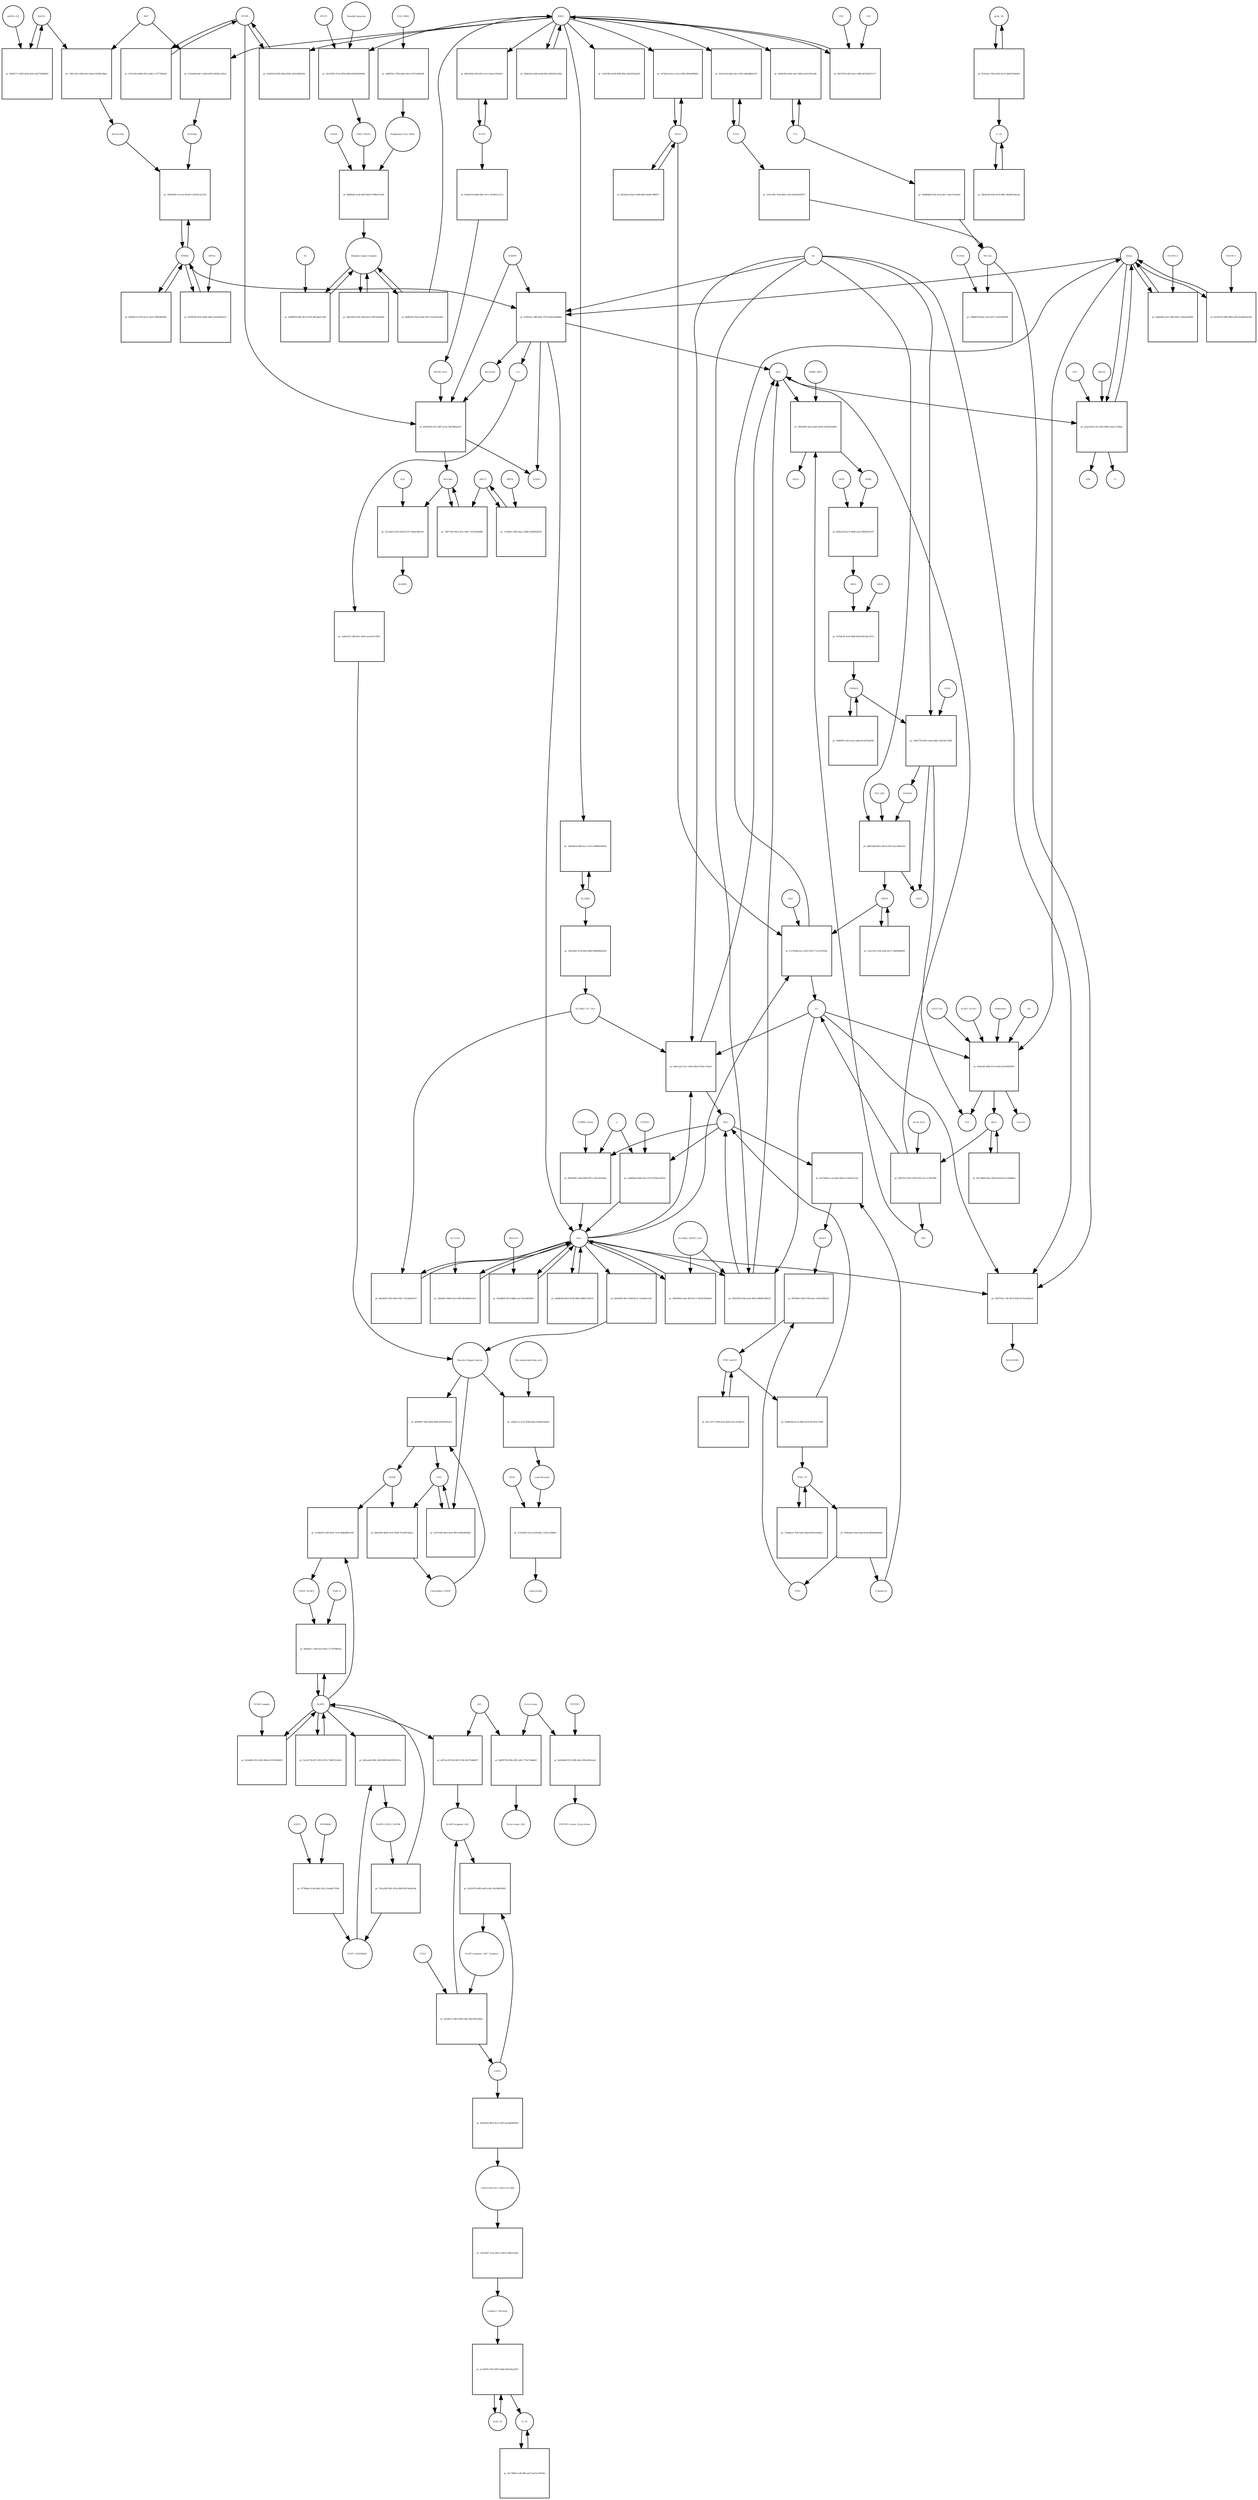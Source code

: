 strict digraph  {
Heme [annotation="urn_miriam_obo.chebi_CHEBI%3A30413", bipartite=0, cls="simple chemical", fontsize=4, label=Heme, shape=circle];
"pr_f14816ec-38fb-4d4c-977d-6a0fcb2b8d85" [annotation="", bipartite=1, cls=process, fontsize=4, label="pr_f14816ec-38fb-4d4c-977d-6a0fcb2b8d85", shape=square];
Biliverdin [annotation="urn_miriam_obo.chebi_CHEBI%3A17033", bipartite=0, cls="simple chemical", fontsize=4, label=Biliverdin, shape=circle];
HMOX1 [annotation="", bipartite=0, cls=macromolecule, fontsize=4, label=HMOX1, shape=circle];
O2 [annotation="urn_miriam_obo.chebi_CHEBI%3A15379", bipartite=0, cls="simple chemical", fontsize=4, label=O2, shape=circle];
NADPH [annotation="urn_miriam_obo.chebi_CHEBI%3A16474", bipartite=0, cls="simple chemical", fontsize=4, label=NADPH, shape=circle];
H2O [annotation="urn_miriam_obo.chebi_CHEBI%3A15377", bipartite=0, cls="simple chemical", fontsize=4, label=H2O, shape=circle];
"Fe2+" [annotation="urn_miriam_obo.chebi_CHEBI%3A29033", bipartite=0, cls="simple chemical", fontsize=4, label="Fe2+", shape=circle];
"NADP+" [annotation="urn_miriam_obo.chebi_CHEBI%3A18009", bipartite=0, cls="simple chemical", fontsize=4, label="NADP+", shape=circle];
CO [annotation="urn_miriam_obo.chebi_CHEBI%3A17245", bipartite=0, cls="simple chemical", fontsize=4, label=CO, shape=circle];
"pr_fab8ebe6-a421-446f-b041-c44aaafe08d2" [annotation="", bipartite=1, cls=process, fontsize=4, label="pr_fab8ebe6-a421-446f-b041-c44aaafe08d2", shape=square];
"FLVCR1-2" [annotation=urn_miriam_uniprot_Q9Y5Y0, bipartite=0, cls=macromolecule, fontsize=4, label="FLVCR1-2", shape=circle];
"pr_805995d3-af72-46f7-b12d-7b67848adc87" [annotation="", bipartite=1, cls=process, fontsize=4, label="pr_805995d3-af72-46f7-b12d-7b67848adc87", shape=square];
Bilirubin [annotation="urn_miriam_obo.chebi_CHEBI%3A16990", bipartite=0, cls="simple chemical", fontsize=4, label=Bilirubin, shape=circle];
BLVRB [annotation=urn_miriam_uniprot_P30043, bipartite=0, cls=macromolecule, fontsize=4, label=BLVRB, shape=circle];
"BLVRA_Zn2+" [annotation="urn_miriam_obo.chebi_CHEBI%3A29805|urn_miriam_uniprot_P53004", bipartite=0, cls=complex, fontsize=4, label="BLVRA_Zn2+", shape=circle];
"pr_7dd77454-9922-4f1c-9d67-105a334449f6" [annotation="", bipartite=1, cls=process, fontsize=4, label="pr_7dd77454-9922-4f1c-9d67-105a334449f6", shape=square];
ABCC1 [annotation="", bipartite=0, cls=macromolecule, fontsize=4, label=ABCC1, shape=circle];
"pr_25ca0d22-b528-42e8-b570-7864ac86fcb9" [annotation="", bipartite=1, cls=process, fontsize=4, label="pr_25ca0d22-b528-42e8-b570-7864ac86fcb9", shape=square];
ALB [annotation=urn_miriam_uniprot_P02768, bipartite=0, cls=macromolecule, fontsize=4, label=ALB, shape=circle];
"ALB/BIL" [annotation="urn_miriam_uniprot_P02768|urn_miriam_obo.chebi_CHEBI%3A16990", bipartite=0, cls=complex, fontsize=4, label="ALB/BIL", shape=circle];
NRF2 [annotation="", bipartite=0, cls=macromolecule, fontsize=4, label=NRF2, shape=circle];
"pr_514ed4b5-bbc1-4e0d-b078-b3b90cca2fa4" [annotation="", bipartite=1, cls=process, fontsize=4, label="pr_514ed4b5-bbc1-4e0d-b078-b3b90cca2fa4", shape=square];
MAF [annotation=urn_miriam_uniprot_O75444, bipartite=0, cls=macromolecule, fontsize=4, label=MAF, shape=circle];
"Nrf2/Maf" [annotation="", bipartite=0, cls=complex, fontsize=4, label="Nrf2/Maf", shape=circle];
"pr_7d81145d-149b-4919-9abf-a335f851bbea" [annotation="", bipartite=1, cls=process, fontsize=4, label="pr_7d81145d-149b-4919-9abf-a335f851bbea", shape=square];
BACH1 [annotation=urn_miriam_uniprot_O14867, bipartite=0, cls=macromolecule, fontsize=4, label=BACH1, shape=circle];
"BACH1/Maf" [annotation="", bipartite=0, cls=complex, fontsize=4, label="BACH1/Maf", shape=circle];
"pr_65997c71-5483-46c8-9241-6e8770db9662" [annotation="", bipartite=1, cls=process, fontsize=4, label="pr_65997c71-5483-46c8-9241-6e8770db9662", shape=square];
"miRNA-155" [annotation=urn_miriam_ncbigene_406947, bipartite=0, cls="nucleic acid feature", fontsize=4, label="miRNA-155", shape=circle];
"pr_24905458-11c4-4c38-b817-82350c5a373a" [annotation="", bipartite=1, cls=process, fontsize=4, label="pr_24905458-11c4-4c38-b817-82350c5a373a", shape=square];
PRIN9 [annotation="urn_miriam_obo.chebi_CHEBI%3A15430", bipartite=0, cls="simple chemical", fontsize=4, label=PRIN9, shape=circle];
"pr_f127b548-eac1-4235-967e-77cb15f743bc" [annotation="", bipartite=1, cls=process, fontsize=4, label="pr_f127b548-eac1-4235-967e-77cb15f743bc", shape=square];
FECH [annotation=urn_miriam_uniprot_P22830, bipartite=0, cls=macromolecule, fontsize=4, label=FECH, shape=circle];
"Pb2+" [annotation="urn_miriam_obo.chebi_CHEBI%3A27889", bipartite=0, cls="simple chemical", fontsize=4, label="Pb2+", shape=circle];
"H+" [annotation="urn_miriam_obo.chebi_CHEBI%3A15378", bipartite=0, cls="simple chemical", fontsize=4, label="H+", shape=circle];
"SUCC-CoA" [annotation="urn_miriam_obo.chebi_CHEBI%3A57292", bipartite=0, cls="simple chemical", fontsize=4, label="SUCC-CoA", shape=circle];
"pr_f42da3af-93f8-417e-ba34-af23e9630447" [annotation="", bipartite=1, cls=process, fontsize=4, label="pr_f42da3af-93f8-417e-ba34-af23e9630447", shape=square];
dALA [annotation="urn_miriam_obo.chebi_CHEBI%3A356416", bipartite=0, cls="simple chemical", fontsize=4, label=dALA, shape=circle];
ALAS1_ALAS2 [annotation="urn_miriam_uniprot_P13196|urn_miriam_uniprot_P22557", bipartite=0, cls=complex, fontsize=4, label=ALAS1_ALAS2, shape=circle];
Panhematin [annotation="urn_miriam_obo.chebi_CHEBI%3A50385", bipartite=0, cls="simple chemical", fontsize=4, label=Panhematin, shape=circle];
Gly [annotation="urn_miriam_obo.chebi_CHEBI%3A57305", bipartite=0, cls="simple chemical", fontsize=4, label=Gly, shape=circle];
"CoA-SH" [annotation="urn_miriam_obo.chebi_CHEBI%3A15346", bipartite=0, cls="simple chemical", fontsize=4, label="CoA-SH", shape=circle];
CO2 [annotation="urn_miriam_obo.chebi_CHEBI%3A16526", bipartite=0, cls="simple chemical", fontsize=4, label=CO2, shape=circle];
"pr_54c5659e-37a4-4056-af8b-9262585b9084" [annotation="", bipartite=1, cls=process, fontsize=4, label="pr_54c5659e-37a4-4056-af8b-9262585b9084", shape=square];
KEAP1 [annotation=urn_miriam_uniprot_Q14145, bipartite=0, cls=macromolecule, fontsize=4, label=KEAP1, shape=circle];
NRF2_KEAP1 [annotation="urn_miriam_uniprot_Q14145|urn_miriam_uniprot_Q16236", bipartite=0, cls=complex, fontsize=4, label=NRF2_KEAP1, shape=circle];
"Dimethly fumarate" [annotation="urn_miriam_obo.chebi_CHEBI%3A76004", bipartite=0, cls="simple chemical", fontsize=4, label="Dimethly fumarate", shape=circle];
"Ubiquitin Ligase Complex" [annotation="urn_miriam_uniprot_Q14145|urn_miriam_uniprot_Q15843|urn_miriam_uniprot_Q13618|urn_miriam_uniprot_P62877|urn_miriam_uniprot_Q16236|urn_miriam_uniprot_P0CG48|urn_miriam_pubmed_19940261|urn_miriam_interpro_IPR000608", bipartite=0, cls=complex, fontsize=4, label="Ubiquitin Ligase Complex", shape=circle];
"pr_bbb23d30-6201-4fa8-bcee-f487ef4e9a90" [annotation="", bipartite=1, cls=process, fontsize=4, label="pr_bbb23d30-6201-4fa8-bcee-f487ef4e9a90", shape=square];
"pr_26f7d313-82cf-4302-8525-01cc17463580" [annotation="", bipartite=1, cls=process, fontsize=4, label="pr_26f7d313-82cf-4302-8525-01cc17463580", shape=square];
PBG [annotation="urn_miriam_obo.chebi_CHEBI%3A58126", bipartite=0, cls="simple chemical", fontsize=4, label=PBG, shape=circle];
"ALAD_Zn2+" [annotation="urn_miriam_uniprot_P13716|urn_miriam_obo.chebi_CHEBI%3A29105", bipartite=0, cls=complex, fontsize=4, label="ALAD_Zn2+", shape=circle];
"pr_39410097-d52a-4a85-8e99-1d20e632d092" [annotation="", bipartite=1, cls=process, fontsize=4, label="pr_39410097-d52a-4a85-8e99-1d20e632d092", shape=square];
HMBL [annotation="urn_miriam_obo.chebi_CHEBI%3A57845", bipartite=0, cls="simple chemical", fontsize=4, label=HMBL, shape=circle];
HMBS_DIPY [annotation="urn_miriam_obo.chebi_CHEBI%3A36319|urn_miriam_uniprot_P08397", bipartite=0, cls=complex, fontsize=4, label=HMBS_DIPY, shape=circle];
"NH4+" [annotation="urn_miriam_obo.chebi_CHEBI%3A28938", bipartite=0, cls="simple chemical", fontsize=4, label="NH4+", shape=circle];
"pr_b60aa518-6c72-4b60-ae4c-6fb0f3fd167f" [annotation="", bipartite=1, cls=process, fontsize=4, label="pr_b60aa518-6c72-4b60-ae4c-6fb0f3fd167f", shape=square];
URO3 [annotation="urn_miriam_obo.chebi_CHEBI%3A15437", bipartite=0, cls="simple chemical", fontsize=4, label=URO3, shape=circle];
UROS [annotation=urn_miriam_uniprot_P10746, bipartite=0, cls=macromolecule, fontsize=4, label=UROS, shape=circle];
"pr_107b4c95-631f-4b98-9b39-f2b158c5977c" [annotation="", bipartite=1, cls=process, fontsize=4, label="pr_107b4c95-631f-4b98-9b39-f2b158c5977c", shape=square];
COPRO3 [annotation="urn_miriam_obo.chebi_CHEBI%3A15439", bipartite=0, cls="simple chemical", fontsize=4, label=COPRO3, shape=circle];
UROD [annotation=urn_miriam_uniprot_P06132, bipartite=0, cls=macromolecule, fontsize=4, label=UROD, shape=circle];
"pr_19837736-6001-4ea4-b66e-1901001792f8" [annotation="", bipartite=1, cls=process, fontsize=4, label="pr_19837736-6001-4ea4-b66e-1901001792f8", shape=square];
PPGEN9 [annotation="urn_miriam_obo.chebi_CHEBI%3A15435", bipartite=0, cls="simple chemical", fontsize=4, label=PPGEN9, shape=circle];
CPOX [annotation=urn_miriam_uniprot_P36551, bipartite=0, cls=macromolecule, fontsize=4, label=CPOX, shape=circle];
H2O2 [annotation="urn_miriam_obo.chebi_CHEBI%3A16240", bipartite=0, cls="simple chemical", fontsize=4, label=H2O2, shape=circle];
"pr_bb833ad4-841a-46cd-a918-a5a1346eaf22" [annotation="", bipartite=1, cls=process, fontsize=4, label="pr_bb833ad4-841a-46cd-a918-a5a1346eaf22", shape=square];
PPO_FAD [annotation="urn_miriam_obo.chebi_CHEBI%3A16238|urn_miriam_uniprot_P50336", bipartite=0, cls=complex, fontsize=4, label=PPO_FAD, shape=circle];
"pr_efb63a5a-b26f-4a48-b02e-4d94355c366c" [annotation="", bipartite=1, cls=process, fontsize=4, label="pr_efb63a5a-b26f-4a48-b02e-4d94355c366c", shape=square];
"pr_09c78b89-03aa-45b8-be58-da1a134dd6a0" [annotation="", bipartite=1, cls="uncertain process", fontsize=4, label="pr_09c78b89-03aa-45b8-be58-da1a134dd6a0", shape=square];
"pr_19085f5f-cd53-41a2-adbf-dacd57ba2f94" [annotation="", bipartite=1, cls="uncertain process", fontsize=4, label="pr_19085f5f-cd53-41a2-adbf-dacd57ba2f94", shape=square];
"pr_ce5e7ecf-191b-416a-be75-7bdf0086d5f3" [annotation="", bipartite=1, cls="uncertain process", fontsize=4, label="pr_ce5e7ecf-191b-416a-be75-7bdf0086d5f3", shape=square];
"Poly-unsaturated fatty acid" [annotation="urn_miriam_obo.chebi_CHEBI%3A26208", bipartite=0, cls="simple chemical", fontsize=4, label="Poly-unsaturated fatty acid", shape=circle];
"pr_a26de112-5c52-45d9-bdae-6766dc06abcf" [annotation="", bipartite=1, cls=process, fontsize=4, label="pr_a26de112-5c52-45d9-bdae-6766dc06abcf", shape=square];
"Lipid Peroxide" [annotation="urn_miriam_obo.chebi_CHEBI%3A61051", bipartite=0, cls="simple chemical", fontsize=4, label="Lipid Peroxide", shape=circle];
"Reactive Oxygen Species" [annotation="urn_miriam_obo.chebi_CHEBI%3A26523", bipartite=0, cls="simple chemical", fontsize=4, label="Reactive Oxygen Species", shape=circle];
"pr_83f075d3-c78e-4f10-9282-0e70e1d92acb" [annotation="", bipartite=1, cls=process, fontsize=4, label="pr_83f075d3-c78e-4f10-9282-0e70e1d92acb", shape=square];
"Fe(3+)O(OH)" [annotation="urn_miriam_obo.chebi_CHEBI%3A78619", bipartite=0, cls="simple chemical", fontsize=4, label="Fe(3+)O(OH)", shape=circle];
Ferritin [annotation=urn_miriam_uniprot_P02794, bipartite=0, cls=complex, fontsize=4, label=Ferritin, shape=circle];
"pr_afba4632-2953-46ef-9341-7a5c4d6a9537" [annotation="", bipartite=1, cls=process, fontsize=4, label="pr_afba4632-2953-46ef-9341-7a5c4d6a9537", shape=square];
"SLC40A1_CP_Cu2+" [annotation="urn_miriam_uniprot_P00450|urn_miriam_uniprot_Q9NP59|urn_miriam_obo.chebi_CHEBI%3A29036", bipartite=0, cls=complex, fontsize=4, label="SLC40A1_CP_Cu2+", shape=circle];
"pr_eb61a2e2-01cc-454e-90e4-f1b5fc7c9aa6" [annotation="", bipartite=1, cls=process, fontsize=4, label="pr_eb61a2e2-01cc-454e-90e4-f1b5fc7c9aa6", shape=square];
"Fe3+" [annotation="urn_miriam_obo.chebi_CHEBI%3A29034", bipartite=0, cls="simple chemical", fontsize=4, label="Fe3+", shape=circle];
SLC40A1 [annotation=urn_miriam_ncbigene_30061, bipartite=0, cls="nucleic acid feature", fontsize=4, label=SLC40A1, shape=circle];
"pr_1d464be4-a680-4acc-ab15-d589f0a0963d" [annotation="", bipartite=1, cls=process, fontsize=4, label="pr_1d464be4-a680-4acc-ab15-d589f0a0963d", shape=square];
FTH1 [annotation=urn_miriam_ncbigene_2495, bipartite=0, cls="nucleic acid feature", fontsize=4, label=FTH1, shape=circle];
"pr_d14c6128-40a5-42c1-945c-fd6a9886a75f" [annotation="", bipartite=1, cls=process, fontsize=4, label="pr_d14c6128-40a5-42c1-945c-fd6a9886a75f", shape=square];
FTL [annotation=urn_miriam_ncbigene_2512, bipartite=0, cls="nucleic acid feature", fontsize=4, label=FTL, shape=circle];
"pr_40561003-443e-4a0c-9f8a-6e4153d7ae96" [annotation="", bipartite=1, cls=process, fontsize=4, label="pr_40561003-443e-4a0c-9f8a-6e4153d7ae96", shape=square];
"pr_e1611389-75e8-4b9c-a31b-d39a456047f7" [annotation="", bipartite=1, cls=process, fontsize=4, label="pr_e1611389-75e8-4b9c-a31b-d39a456047f7", shape=square];
"pr_98499489-022f-412d-abe7-cbe147e0abf3" [annotation="", bipartite=1, cls=process, fontsize=4, label="pr_98499489-022f-412d-abe7-cbe147e0abf3", shape=square];
"pr_af744514-8ca1-41ac-9366-2ff0af998d50" [annotation="", bipartite=1, cls=process, fontsize=4, label="pr_af744514-8ca1-41ac-9366-2ff0af998d50", shape=square];
"pr_d919a4c4-d2a5-4d58-9b42-0a90e798f917" [annotation="", bipartite=1, cls=process, fontsize=4, label="pr_d919a4c4-d2a5-4d58-9b42-0a90e798f917", shape=square];
"pr_b4289114-1b78-4c31-ae95-7fbf638e8492" [annotation="", bipartite=1, cls=process, fontsize=4, label="pr_b4289114-1b78-4c31-ae95-7fbf638e8492", shape=square];
BLVRA [annotation=urn_miriam_ncbigene_644, bipartite=0, cls="nucleic acid feature", fontsize=4, label=BLVRA, shape=circle];
"pr_6d6c093d-cf94-4015-91c2-baaa130549c3" [annotation="", bipartite=1, cls=process, fontsize=4, label="pr_6d6c093d-cf94-4015-91c2-baaa130549c3", shape=square];
"pr_ea42f31b-8432-49ab-849e-24a91496324e" [annotation="", bipartite=1, cls=process, fontsize=4, label="pr_ea42f31b-8432-49ab-849e-24a91496324e", shape=square];
"pr_125e7d2e-b68d-4253-ae8f-cc37772b832b" [annotation="", bipartite=1, cls=process, fontsize=4, label="pr_125e7d2e-b68d-4253-ae8f-cc37772b832b", shape=square];
"pr_b434ad7d-ed64-400c-9e7c-02186c5c217a" [annotation="", bipartite=1, cls=process, fontsize=4, label="pr_b434ad7d-ed64-400c-9e7c-02186c5c217a", shape=square];
"pr_c691ad61-6718-40cb-88f0-0089fb6e632d" [annotation="", bipartite=1, cls=process, fontsize=4, label="pr_c691ad61-6718-40cb-88f0-0089fb6e632d", shape=square];
"pr_338b4078-ba01-41a9-af57-1a5f25ddf2b9" [annotation="", bipartite=1, cls=process, fontsize=4, label="pr_338b4078-ba01-41a9-af57-1a5f25ddf2b9", shape=square];
NCOA4 [annotation=urn_miriam_uniprot_Q13772, bipartite=0, cls=macromolecule, fontsize=4, label=NCOA4, shape=circle];
"pr_81801d81-c04b-460b-9975-c501c0f1a48a" [annotation="", bipartite=1, cls=process, fontsize=4, label="pr_81801d81-c04b-460b-9975-c501c0f1a48a", shape=square];
CYBRD1_Heme [annotation="urn_miriam_uniprot_Q53TN4|urn_miriam_obo.chebi_CHEBI%3A30413", bipartite=0, cls=complex, fontsize=4, label=CYBRD1_Heme, shape=circle];
"e-" [annotation="urn_miriam_obo.chebi_CHEBI%3A10545", bipartite=0, cls="simple chemical", fontsize=4, label="e-", shape=circle];
"pr_1f6edf1e-68dd-43e3-83b9-6b20b82d1814" [annotation="", bipartite=1, cls=process, fontsize=4, label="pr_1f6edf1e-68dd-43e3-83b9-6b20b82d1814", shape=square];
SLC11A2 [annotation=urn_miriam_uniprot_P49281, bipartite=0, cls=macromolecule, fontsize=4, label=SLC11A2, shape=circle];
"pr_a72e4563-0e1d-41e8-8fac-1435c2c9bb87" [annotation="", bipartite=1, cls=process, fontsize=4, label="pr_a72e4563-0e1d-41e8-8fac-1435c2c9bb87", shape=square];
"Lipid alcohol" [annotation="urn_miriam_obo.chebi_CHEBI%3A24026", bipartite=0, cls="simple chemical", fontsize=4, label="Lipid alcohol", shape=circle];
GPX4 [annotation=urn_miriam_uniprot_P36969, bipartite=0, cls=macromolecule, fontsize=4, label=GPX4, shape=circle];
"pr_91f06590-82d1-4046-a9b0-2eae69b16e19" [annotation="", bipartite=1, cls=process, fontsize=4, label="pr_91f06590-82d1-4046-a9b0-2eae69b16e19", shape=square];
ORF3a [annotation="urn_miriam_uniprot_P0DTC3|urn_miriam_taxonomy_2697049", bipartite=0, cls=macromolecule, fontsize=4, label=ORF3a, shape=circle];
"pr_de6369f3-6fe1-4498-8c2a-7a5efebc156c" [annotation="", bipartite=1, cls=process, fontsize=4, label="pr_de6369f3-6fe1-4498-8c2a-7a5efebc156c", shape=square];
"pr_7c56f6e2-2892-4aac-b58b-d558fd5d925f" [annotation="", bipartite=1, cls=process, fontsize=4, label="pr_7c56f6e2-2892-4aac-b58b-d558fd5d925f", shape=square];
ORF9c [annotation=urn_miriam_taxonomy_2697049, bipartite=0, cls=macromolecule, fontsize=4, label=ORF9c, shape=circle];
CUL3_RBX1 [annotation="urn_miriam_uniprot_Q13618|urn_miriam_uniprot_P62877", bipartite=0, cls=complex, fontsize=4, label=CUL3_RBX1, shape=circle];
"pr_abd979ac-978d-4dd1-801a-6707a28fa049" [annotation="", bipartite=1, cls=process, fontsize=4, label="pr_abd979ac-978d-4dd1-801a-6707a28fa049", shape=square];
"Neddylated CUL3_RBX1" [annotation="urn_miriam_uniprot_Q15843|urn_miriam_uniprot_Q13618|urn_miriam_uniprot_P62877", bipartite=0, cls=complex, fontsize=4, label="Neddylated CUL3_RBX1", shape=circle];
"pr_25e47df3-8c48-4990-80ee-8bc825f2ab45" [annotation="", bipartite=1, cls=process, fontsize=4, label="pr_25e47df3-8c48-4990-80ee-8bc825f2ab45", shape=square];
"pr_b88f0edf-2a28-42f0-842b-5798fe073282" [annotation="", bipartite=1, cls=process, fontsize=4, label="pr_b88f0edf-2a28-42f0-842b-5798fe073282", shape=square];
CAND1 [annotation=urn_miriam_uniprot_Q86VP6, bipartite=0, cls=macromolecule, fontsize=4, label=CAND1, shape=circle];
E2 [annotation=urn_miriam_interpro_IPR000608, bipartite=0, cls=macromolecule, fontsize=4, label=E2, shape=circle];
"pr_edf89859-f666-4fe5-b744-3d5c8ad7c389" [annotation="", bipartite=1, cls=process, fontsize=4, label="pr_edf89859-f666-4fe5-b744-3d5c8ad7c389", shape=square];
"pr_d8759765-d81f-44c1-9d69-807836c87e77" [annotation="", bipartite=1, cls=process, fontsize=4, label="pr_d8759765-d81f-44c1-9d69-807836c87e77", shape=square];
PKC [annotation="urn_miriam_pubmed_12198130|urn_miriam_interpro_IPR012233", bipartite=0, cls=macromolecule, fontsize=4, label=PKC, shape=circle];
CK2 [annotation="", bipartite=0, cls=macromolecule, fontsize=4, label=CK2, shape=circle];
"pr_4a52d793-8dff-40b4-aefb-d22d918ae5db" [annotation="", bipartite=1, cls=process, fontsize=4, label="pr_4a52d793-8dff-40b4-aefb-d22d918ae5db", shape=square];
"FLVCR1-1" [annotation=urn_miriam_uniprot_Q9Y5Y0, bipartite=0, cls=macromolecule, fontsize=4, label="FLVCR1-1", shape=circle];
"pr_62aa1b30-e741-4925-8f6b-23edc5753bdc" [annotation="", bipartite=1, cls=process, fontsize=4, label="pr_62aa1b30-e741-4925-8f6b-23edc5753bdc", shape=square];
ABCG2 [annotation=urn_miriam_uniprot_Q9UNQ0, bipartite=0, cls="macromolecule multimer", fontsize=4, label=ABCG2, shape=circle];
ATP [annotation="urn_miriam_obo.chebi_CHEBI%3A30616", bipartite=0, cls="simple chemical", fontsize=4, label=ATP, shape=circle];
Pi [annotation="urn_miriam_obo.chebi_CHEBI%3A18367", bipartite=0, cls="simple chemical", fontsize=4, label=Pi, shape=circle];
ADP [annotation="urn_miriam_obo.chebi_CHEBI%3A456216", bipartite=0, cls="simple chemical", fontsize=4, label=ADP, shape=circle];
"pr_0850056d-5ad5-4b32-8c11-40241d549eb0" [annotation="", bipartite=1, cls=process, fontsize=4, label="pr_0850056d-5ad5-4b32-8c11-40241d549eb0", shape=square];
"SLC40A1_HEPH_Cu2+" [annotation="urn_miriam_uniprot_Q9BQS7|urn_miriam_uniprot_Q9NP59|urn_miriam_obo.chebi_CHEBI%3A28694", bipartite=0, cls=complex, fontsize=4, label="SLC40A1_HEPH_Cu2+", shape=circle];
"pr_03021f69-61da-4e5e-86d1-b88092586e20" [annotation="", bipartite=1, cls=process, fontsize=4, label="pr_03021f69-61da-4e5e-86d1-b88092586e20", shape=square];
"pr_4c07d6e8-ccaa-4e62-bb45-a276a41e21dc" [annotation="", bipartite=1, cls=process, fontsize=4, label="pr_4c07d6e8-ccaa-4e62-bb45-a276a41e21dc", shape=square];
Transferrin [annotation=urn_miriam_uniprot_P02787, bipartite=0, cls=macromolecule, fontsize=4, label=Transferrin, shape=circle];
holoTF [annotation="urn_miriam_uniprot_P02787|urn_miriam_obo.chebi_CHEBI%3A29034", bipartite=0, cls=complex, fontsize=4, label=holoTF, shape=circle];
TFRC [annotation=urn_miriam_uniprot_P02786, bipartite=0, cls="macromolecule multimer", fontsize=4, label=TFRC, shape=circle];
"pr_ff5f58b4-182d-4790-ab3c-e818cf89022f" [annotation="", bipartite=1, cls=process, fontsize=4, label="pr_ff5f58b4-182d-4790-ab3c-e818cf89022f", shape=square];
TFRC_holoTF [annotation="urn_miriam_uniprot_P02787|urn_miriam_obo.chebi_CHEBI%3A29034|urn_miriam_uniprot_P02786", bipartite=0, cls=complex, fontsize=4, label=TFRC_holoTF, shape=circle];
"pr_bb7cc871-1909-4a1b-8e95-d2cc4120be31" [annotation="", bipartite=1, cls=process, fontsize=4, label="pr_bb7cc871-1909-4a1b-8e95-d2cc4120be31", shape=square];
"pr_4268f2d6-dcc8-4906-ab78-6553f3e755d8" [annotation="", bipartite=1, cls=process, fontsize=4, label="pr_4268f2d6-dcc8-4906-ab78-6553f3e755d8", shape=square];
TFRC_TF [annotation="urn_miriam_uniprot_P02787|urn_miriam_uniprot_P02786", bipartite=0, cls=complex, fontsize=4, label=TFRC_TF, shape=circle];
"pr_ca8466ab-0440-43a1-b73f-2f3dae3e035c" [annotation="", bipartite=1, cls=process, fontsize=4, label="pr_ca8466ab-0440-43a1-b73f-2f3dae3e035c", shape=square];
STEAP3 [annotation=urn_miriam_uniprot_Q658P3, bipartite=0, cls=macromolecule, fontsize=4, label=STEAP3, shape=circle];
"pr_95ab0b0f-d21d-4b8b-aaef-3fee49f5b8ef" [annotation="", bipartite=1, cls=process, fontsize=4, label="pr_95ab0b0f-d21d-4b8b-aaef-3fee49f5b8ef", shape=square];
MCOLN1 [annotation=urn_miriam_uniprot_Q9GZU1, bipartite=0, cls=macromolecule, fontsize=4, label=MCOLN1, shape=circle];
"pr_a0bdbe9b-06c6-4784-b4b4-e66813cf4914" [annotation="", bipartite=1, cls=process, fontsize=4, label="pr_a0bdbe9b-06c6-4784-b4b4-e66813cf4914", shape=square];
"pr_72a86acd-793f-4a9e-ab6d-db597e0a9bcc" [annotation="", bipartite=1, cls=process, fontsize=4, label="pr_72a86acd-793f-4a9e-ab6d-db597e0a9bcc", shape=square];
"pr_f036ed63-4264-4afd-8cbd-8856b30d66d6" [annotation="", bipartite=1, cls=process, fontsize=4, label="pr_f036ed63-4264-4afd-8cbd-8856b30d66d6", shape=square];
"pr_b09b291e-f0a3-4ed5-9507-31aef24e28e1" [annotation="", bipartite=1, cls=process, fontsize=4, label="pr_b09b291e-f0a3-4ed5-9507-31aef24e28e1", shape=square];
Thioredoxin_TXNIP [annotation="urn_miriam_uniprot_P10599|urn_miriam_uniprot_Q9H3M7", bipartite=0, cls=complex, fontsize=4, label=Thioredoxin_TXNIP, shape=circle];
"pr_8d3fd9f7-afb4-449d-9bd4-003619f418cf" [annotation="", bipartite=1, cls=process, fontsize=4, label="pr_8d3fd9f7-afb4-449d-9bd4-003619f418cf", shape=square];
TXNIP [annotation=urn_miriam_uniprot_Q9H3M7, bipartite=0, cls=macromolecule, fontsize=4, label=TXNIP, shape=circle];
TXN [annotation=urn_miriam_uniprot_P10599, bipartite=0, cls=macromolecule, fontsize=4, label=TXN, shape=circle];
NLRP3 [annotation=urn_miriam_uniprot_Q96P20, bipartite=0, cls=macromolecule, fontsize=4, label=NLRP3, shape=circle];
"pr_bcfab4f0-2f52-45fe-944e-621055956d28" [annotation="", bipartite=1, cls=process, fontsize=4, label="pr_bcfab4f0-2f52-45fe-944e-621055956d28", shape=square];
"Nf-KB Complex" [annotation="urn_miriam_uniprot_P19838|urn_miriam_uniprot_Q04206|urn_miriam_uniprot_Q00653", bipartite=0, cls=complex, fontsize=4, label="Nf-KB Complex", shape=circle];
"pr_5a12a77d-d272-4f32-827e-7348673c8e63" [annotation="", bipartite=1, cls=process, fontsize=4, label="pr_5a12a77d-d272-4f32-827e-7348673c8e63", shape=square];
"pr_f1d77ed9-40e2-4e2f-99f3-f2d8c6092ffa" [annotation="", bipartite=1, cls=process, fontsize=4, label="pr_f1d77ed9-40e2-4e2f-99f3-f2d8c6092ffa", shape=square];
"pr_6b42f59e-8bd5-41dc-8598-797a407eda22" [annotation="", bipartite=1, cls=process, fontsize=4, label="pr_6b42f59e-8bd5-41dc-8598-797a407eda22", shape=square];
HSP90AB1 [annotation=urn_miriam_uniprot_P08238, bipartite=0, cls=macromolecule, fontsize=4, label=HSP90AB1, shape=circle];
"pr_077884a6-5c40-4dd2-92a2-1fab0af7329d" [annotation="", bipartite=1, cls=process, fontsize=4, label="pr_077884a6-5c40-4dd2-92a2-1fab0af7329d", shape=square];
SUGT1 [annotation=urn_miriam_uniprot_Q9Y2Z0, bipartite=0, cls=macromolecule, fontsize=4, label=SUGT1, shape=circle];
SUGT1_HSP90AB1 [annotation="urn_miriam_uniprot_P08238|urn_miriam_uniprot_Q9Y2Z0", bipartite=0, cls=complex, fontsize=4, label=SUGT1_HSP90AB1, shape=circle];
"pr_bd5ecafd-2b9c-4d38-8809-48218567ef1a" [annotation="", bipartite=1, cls=process, fontsize=4, label="pr_bd5ecafd-2b9c-4d38-8809-48218567ef1a", shape=square];
NLRP3_SUGT1_HSP90 [annotation="urn_miriam_uniprot_P08238|urn_miriam_uniprot_Q96P20|urn_miriam_uniprot_Q9Y2Z0", bipartite=0, cls=complex, fontsize=4, label=NLRP3_SUGT1_HSP90, shape=circle];
"pr_2c3bb233-1695-4b37-ac5f-4b4bd6967e90" [annotation="", bipartite=1, cls=process, fontsize=4, label="pr_2c3bb233-1695-4b37-ac5f-4b4bd6967e90", shape=square];
TXNIP_NLRP3 [annotation="urn_miriam_uniprot_Q9H3M7|urn_miriam_uniprot_Q96P20", bipartite=0, cls=complex, fontsize=4, label=TXNIP_NLRP3, shape=circle];
"pr_e807ae3f-9528-481f-b74a-ffc073dddd75" [annotation="", bipartite=1, cls=process, fontsize=4, label="pr_e807ae3f-9528-481f-b74a-ffc073dddd75", shape=square];
ASC [annotation=urn_miriam_uniprot_Q9ULZ3, bipartite=0, cls=macromolecule, fontsize=4, label=ASC, shape=circle];
"NLRP3 oligomer_ASC" [annotation="urn_miriam_uniprot_Q9ULZ3|urn_miriam_obo.chebi_CHEBI%3A36080", bipartite=0, cls=complex, fontsize=4, label="NLRP3 oligomer_ASC", shape=circle];
"pr_3e52b703-d0f0-4e95-a26e-10e288924d91" [annotation="", bipartite=1, cls=process, fontsize=4, label="pr_3e52b703-d0f0-4e95-a26e-10e288924d91", shape=square];
CASP1 [annotation=urn_miriam_uniprot_P29466, bipartite=0, cls=macromolecule, fontsize=4, label=CASP1, shape=circle];
"NLRP3 oligomer_ASC_Caspase1" [annotation="urn_miriam_uniprot_P29466|urn_miriam_uniprot_Q9ULZ3", bipartite=0, cls=complex, fontsize=4, label="NLRP3 oligomer_ASC_Caspase1", shape=circle];
"pr_b6685758-009a-45ff-ab41-779a718ba6d3" [annotation="", bipartite=1, cls=process, fontsize=4, label="pr_b6685758-009a-45ff-ab41-779a718ba6d3", shape=square];
"Pyrin trimer" [annotation=urn_miriam_uniprot_O15553, bipartite=0, cls=complex, fontsize=4, label="Pyrin trimer", shape=circle];
"Pyrin trimer_ASC" [annotation="urn_miriam_uniprot_O15553|urn_miriam_uniprot_Q9ULZ3", bipartite=0, cls=complex, fontsize=4, label="Pyrin trimer_ASC", shape=circle];
"pr_9a9cb0d0-f253-458f-a65e-699e3823eea0" [annotation="", bipartite=1, cls=process, fontsize=4, label="pr_9a9cb0d0-f253-458f-a65e-699e3823eea0", shape=square];
PSTPIP1 [annotation=urn_miriam_uniprot_O43586, bipartite=0, cls="macromolecule multimer", fontsize=4, label=PSTPIP1, shape=circle];
"PSTPIP1 trimer_Pyrin trimer" [annotation="urn_miriam_uniprot_O15553|urn_miriam_uniprot_O43586", bipartite=0, cls=complex, fontsize=4, label="PSTPIP1 trimer_Pyrin trimer", shape=circle];
"pr_a0a4b511-94c6-4941-afbc-8be338ca69a8" [annotation="", bipartite=1, cls=process, fontsize=4, label="pr_a0a4b511-94c6-4941-afbc-8be338ca69a8", shape=square];
CTSG [annotation=urn_miriam_uniprot_P08311, bipartite=0, cls=macromolecule, fontsize=4, label=CTSG, shape=circle];
"pr_fe8c8e59-081b-4ca7-a697-ba2dd3d94f54" [annotation="", bipartite=1, cls=process, fontsize=4, label="pr_fe8c8e59-081b-4ca7-a697-ba2dd3d94f54", shape=square];
"CASP1(120-197)_CASP1(317-404)" [annotation=urn_miriam_uniprot_P29466, bipartite=0, cls=complex, fontsize=4, label="CASP1(120-197)_CASP1(317-404)", shape=circle];
"pr_536a3b97-5ce2-46ac-a269-fc2d8a7fa3e6" [annotation="", bipartite=1, cls=process, fontsize=4, label="pr_536a3b97-5ce2-46ac-a269-fc2d8a7fa3e6", shape=square];
"Caspase-1 Tetramer" [annotation=urn_miriam_uniprot_P29466, bipartite=0, cls="complex multimer", fontsize=4, label="Caspase-1 Tetramer", shape=circle];
"proIL-1B" [annotation=urn_miriam_uniprot_P01584, bipartite=0, cls=macromolecule, fontsize=4, label="proIL-1B", shape=circle];
"pr_ff31da5c-76b2-4561-8ec9-58635539e6d3" [annotation="", bipartite=1, cls=process, fontsize=4, label="pr_ff31da5c-76b2-4561-8ec9-58635539e6d3", shape=square];
"IL-1B" [annotation=urn_miriam_uniprot_P01584, bipartite=0, cls=macromolecule, fontsize=4, label="IL-1B", shape=circle];
"pr_54fa8148-01b4-427b-989c-96038124acd2" [annotation="", bipartite=1, cls="omitted process", fontsize=4, label="pr_54fa8148-01b4-427b-989c-96038124acd2", shape=square];
"pr_609a8a7c-c0bf-42a3-9911-cf778786f1ba" [annotation="", bipartite=1, cls=process, fontsize=4, label="pr_609a8a7c-c0bf-42a3-9911-cf778786f1ba", shape=square];
"SARS E" [annotation=urn_miriam_uniprot_P59637, bipartite=0, cls=macromolecule, fontsize=4, label="SARS E", shape=circle];
"proIL-18" [annotation=urn_miriam_uniprot_Q14116, bipartite=0, cls=macromolecule, fontsize=4, label="proIL-18", shape=circle];
"pr_2c1d0f78-9783-4097-b40d-50bc66a32927" [annotation="", bipartite=1, cls=process, fontsize=4, label="pr_2c1d0f78-9783-4097-b40d-50bc66a32927", shape=square];
"IL-18" [annotation=urn_miriam_uniprot_Q14116, bipartite=0, cls=macromolecule, fontsize=4, label="IL-18", shape=circle];
"pr_d2c780b6-acd5-4ffd-aa67-6e22e1497efe" [annotation="", bipartite=1, cls="omitted process", fontsize=4, label="pr_d2c780b6-acd5-4ffd-aa67-6e22e1497efe", shape=square];
"pr_e00cf23f-1309-407c-8391-eeee03157893" [annotation="", bipartite=1, cls=process, fontsize=4, label="pr_e00cf23f-1309-407c-8391-eeee03157893", shape=square];
"pr_743a2500-f9fe-425b-994f-00319efda10b" [annotation="", bipartite=1, cls=process, fontsize=4, label="pr_743a2500-f9fe-425b-994f-00319efda10b", shape=square];
Heme -> "pr_f14816ec-38fb-4d4c-977d-6a0fcb2b8d85"  [annotation="", interaction_type=consumption];
Heme -> "pr_fab8ebe6-a421-446f-b041-c44aaafe08d2"  [annotation="", interaction_type=consumption];
Heme -> "pr_f42da3af-93f8-417e-ba34-af23e9630447"  [annotation=urn_miriam_pubmed_25446301, interaction_type=inhibition];
Heme -> "pr_4a52d793-8dff-40b4-aefb-d22d918ae5db"  [annotation="", interaction_type=consumption];
Heme -> "pr_62aa1b30-e741-4925-8f6b-23edc5753bdc"  [annotation="", interaction_type=consumption];
"pr_f14816ec-38fb-4d4c-977d-6a0fcb2b8d85" -> Biliverdin  [annotation="", interaction_type=production];
"pr_f14816ec-38fb-4d4c-977d-6a0fcb2b8d85" -> H2O  [annotation="", interaction_type=production];
"pr_f14816ec-38fb-4d4c-977d-6a0fcb2b8d85" -> "Fe2+"  [annotation="", interaction_type=production];
"pr_f14816ec-38fb-4d4c-977d-6a0fcb2b8d85" -> "NADP+"  [annotation="", interaction_type=production];
"pr_f14816ec-38fb-4d4c-977d-6a0fcb2b8d85" -> CO  [annotation="", interaction_type=production];
Biliverdin -> "pr_805995d3-af72-46f7-b12d-7b67848adc87"  [annotation="", interaction_type=consumption];
HMOX1 -> "pr_f14816ec-38fb-4d4c-977d-6a0fcb2b8d85"  [annotation="", interaction_type=catalysis];
HMOX1 -> "pr_24905458-11c4-4c38-b817-82350c5a373a"  [annotation="", interaction_type=consumption];
HMOX1 -> "pr_b4289114-1b78-4c31-ae95-7fbf638e8492"  [annotation="", interaction_type=consumption];
HMOX1 -> "pr_91f06590-82d1-4046-a9b0-2eae69b16e19"  [annotation="", interaction_type=consumption];
O2 -> "pr_f14816ec-38fb-4d4c-977d-6a0fcb2b8d85"  [annotation="", interaction_type=consumption];
O2 -> "pr_19837736-6001-4ea4-b66e-1901001792f8"  [annotation="", interaction_type=consumption];
O2 -> "pr_bb833ad4-841a-46cd-a918-a5a1346eaf22"  [annotation="", interaction_type=consumption];
O2 -> "pr_83f075d3-c78e-4f10-9282-0e70e1d92acb"  [annotation="", interaction_type=consumption];
O2 -> "pr_eb61a2e2-01cc-454e-90e4-f1b5fc7c9aa6"  [annotation="", interaction_type=consumption];
O2 -> "pr_03021f69-61da-4e5e-86d1-b88092586e20"  [annotation="", interaction_type=consumption];
NADPH -> "pr_f14816ec-38fb-4d4c-977d-6a0fcb2b8d85"  [annotation="", interaction_type=consumption];
NADPH -> "pr_805995d3-af72-46f7-b12d-7b67848adc87"  [annotation="", interaction_type=consumption];
H2O -> "pr_39410097-d52a-4a85-8e99-1d20e632d092"  [annotation="", interaction_type=consumption];
H2O -> "pr_62aa1b30-e741-4925-8f6b-23edc5753bdc"  [annotation="", interaction_type=consumption];
"Fe2+" -> "pr_f127b548-eac1-4235-967e-77cb15f743bc"  [annotation="", interaction_type=consumption];
"Fe2+" -> "pr_83f075d3-c78e-4f10-9282-0e70e1d92acb"  [annotation="", interaction_type=consumption];
"Fe2+" -> "pr_afba4632-2953-46ef-9341-7a5c4d6a9537"  [annotation="", interaction_type=consumption];
"Fe2+" -> "pr_eb61a2e2-01cc-454e-90e4-f1b5fc7c9aa6"  [annotation="", interaction_type=consumption];
"Fe2+" -> "pr_1f6edf1e-68dd-43e3-83b9-6b20b82d1814"  [annotation="", interaction_type=consumption];
"Fe2+" -> "pr_de6369f3-6fe1-4498-8c2a-7a5efebc156c"  [annotation="urn_miriam_pubmed_26794443|urn_miriam_pubmed_30692038", interaction_type=catalysis];
"Fe2+" -> "pr_0850056d-5ad5-4b32-8c11-40241d549eb0"  [annotation="", interaction_type=consumption];
"Fe2+" -> "pr_03021f69-61da-4e5e-86d1-b88092586e20"  [annotation="", interaction_type=consumption];
"Fe2+" -> "pr_95ab0b0f-d21d-4b8b-aaef-3fee49f5b8ef"  [annotation="", interaction_type=consumption];
"Fe2+" -> "pr_a0bdbe9b-06c6-4784-b4b4-e66813cf4914"  [annotation="", interaction_type=consumption];
CO -> "pr_e00cf23f-1309-407c-8391-eeee03157893"  [annotation="urn_miriam_pubmed_28356568|urn_miriam_pubmed_25770182", interaction_type=inhibition];
"pr_fab8ebe6-a421-446f-b041-c44aaafe08d2" -> Heme  [annotation="", interaction_type=production];
"FLVCR1-2" -> "pr_fab8ebe6-a421-446f-b041-c44aaafe08d2"  [annotation="", interaction_type=catalysis];
"pr_805995d3-af72-46f7-b12d-7b67848adc87" -> Bilirubin  [annotation="", interaction_type=production];
"pr_805995d3-af72-46f7-b12d-7b67848adc87" -> "NADP+"  [annotation="", interaction_type=production];
Bilirubin -> "pr_7dd77454-9922-4f1c-9d67-105a334449f6"  [annotation="", interaction_type=consumption];
Bilirubin -> "pr_25ca0d22-b528-42e8-b570-7864ac86fcb9"  [annotation="", interaction_type=consumption];
BLVRB -> "pr_805995d3-af72-46f7-b12d-7b67848adc87"  [annotation="", interaction_type=catalysis];
BLVRB -> "pr_ea42f31b-8432-49ab-849e-24a91496324e"  [annotation="", interaction_type=consumption];
BLVRB -> "pr_125e7d2e-b68d-4253-ae8f-cc37772b832b"  [annotation="", interaction_type=consumption];
"BLVRA_Zn2+" -> "pr_805995d3-af72-46f7-b12d-7b67848adc87"  [annotation="", interaction_type=catalysis];
"pr_7dd77454-9922-4f1c-9d67-105a334449f6" -> Bilirubin  [annotation="", interaction_type=production];
ABCC1 -> "pr_7dd77454-9922-4f1c-9d67-105a334449f6"  [annotation="", interaction_type=catalysis];
ABCC1 -> "pr_7c56f6e2-2892-4aac-b58b-d558fd5d925f"  [annotation="", interaction_type=consumption];
"pr_25ca0d22-b528-42e8-b570-7864ac86fcb9" -> "ALB/BIL"  [annotation="", interaction_type=production];
ALB -> "pr_25ca0d22-b528-42e8-b570-7864ac86fcb9"  [annotation="", interaction_type=consumption];
NRF2 -> "pr_514ed4b5-bbc1-4e0d-b078-b3b90cca2fa4"  [annotation="", interaction_type=consumption];
NRF2 -> "pr_54c5659e-37a4-4056-af8b-9262585b9084"  [annotation="", interaction_type=consumption];
NRF2 -> "pr_efb63a5a-b26f-4a48-b02e-4d94355c366c"  [annotation="", interaction_type=consumption];
NRF2 -> "pr_1d464be4-a680-4acc-ab15-d589f0a0963d"  [annotation=urn_miriam_pubmed_30692038, interaction_type=catalysis];
NRF2 -> "pr_d14c6128-40a5-42c1-945c-fd6a9886a75f"  [annotation=urn_miriam_pubmed_30692038, interaction_type=catalysis];
NRF2 -> "pr_40561003-443e-4a0c-9f8a-6e4153d7ae96"  [annotation=urn_miriam_pubmed_30692038, interaction_type=catalysis];
NRF2 -> "pr_af744514-8ca1-41ac-9366-2ff0af998d50"  [annotation="urn_miriam_pubmed_30692038|urn_miriam_pubmed_23766848", interaction_type=catalysis];
NRF2 -> "pr_6d6c093d-cf94-4015-91c2-baaa130549c3"  [annotation=urn_miriam_pubmed_30692038, interaction_type=catalysis];
NRF2 -> "pr_ea42f31b-8432-49ab-849e-24a91496324e"  [annotation=urn_miriam_pubmed_30692038, interaction_type=catalysis];
NRF2 -> "pr_25e47df3-8c48-4990-80ee-8bc825f2ab45"  [annotation="", interaction_type=consumption];
NRF2 -> "pr_d8759765-d81f-44c1-9d69-807836c87e77"  [annotation="", interaction_type=consumption];
"pr_514ed4b5-bbc1-4e0d-b078-b3b90cca2fa4" -> "Nrf2/Maf"  [annotation="", interaction_type=production];
MAF -> "pr_514ed4b5-bbc1-4e0d-b078-b3b90cca2fa4"  [annotation="", interaction_type=consumption];
MAF -> "pr_7d81145d-149b-4919-9abf-a335f851bbea"  [annotation="", interaction_type=consumption];
"Nrf2/Maf" -> "pr_24905458-11c4-4c38-b817-82350c5a373a"  [annotation="urn_miriam_pubmed_10473555|urn_miriam_pubmed_31827672|urn_miriam_pubmed_30692038|urn_miriam_pubmed_29717933", interaction_type=catalysis];
"pr_7d81145d-149b-4919-9abf-a335f851bbea" -> "BACH1/Maf"  [annotation="", interaction_type=production];
BACH1 -> "pr_7d81145d-149b-4919-9abf-a335f851bbea"  [annotation="", interaction_type=consumption];
BACH1 -> "pr_65997c71-5483-46c8-9241-6e8770db9662"  [annotation="", interaction_type=consumption];
"BACH1/Maf" -> "pr_24905458-11c4-4c38-b817-82350c5a373a"  [annotation="urn_miriam_pubmed_10473555|urn_miriam_pubmed_31827672|urn_miriam_pubmed_30692038|urn_miriam_pubmed_29717933", interaction_type=inhibition];
"pr_65997c71-5483-46c8-9241-6e8770db9662" -> BACH1  [annotation="", interaction_type=production];
"miRNA-155" -> "pr_65997c71-5483-46c8-9241-6e8770db9662"  [annotation="urn_miriam_pubmed_28082120|urn_miriam_pubmed_21982894", interaction_type=inhibition];
"pr_24905458-11c4-4c38-b817-82350c5a373a" -> HMOX1  [annotation="", interaction_type=production];
PRIN9 -> "pr_f127b548-eac1-4235-967e-77cb15f743bc"  [annotation="", interaction_type=consumption];
PRIN9 -> "pr_ce5e7ecf-191b-416a-be75-7bdf0086d5f3"  [annotation="", interaction_type=consumption];
"pr_f127b548-eac1-4235-967e-77cb15f743bc" -> Heme  [annotation="", interaction_type=production];
"pr_f127b548-eac1-4235-967e-77cb15f743bc" -> "H+"  [annotation="", interaction_type=production];
FECH -> "pr_f127b548-eac1-4235-967e-77cb15f743bc"  [annotation="", interaction_type=catalysis];
FECH -> "pr_af744514-8ca1-41ac-9366-2ff0af998d50"  [annotation="", interaction_type=consumption];
FECH -> "pr_d919a4c4-d2a5-4d58-9b42-0a90e798f917"  [annotation="", interaction_type=consumption];
"Pb2+" -> "pr_f127b548-eac1-4235-967e-77cb15f743bc"  [annotation="", interaction_type=inhibition];
"H+" -> "pr_f42da3af-93f8-417e-ba34-af23e9630447"  [annotation="", interaction_type=consumption];
"H+" -> "pr_83f075d3-c78e-4f10-9282-0e70e1d92acb"  [annotation="", interaction_type=consumption];
"H+" -> "pr_eb61a2e2-01cc-454e-90e4-f1b5fc7c9aa6"  [annotation="", interaction_type=consumption];
"H+" -> "pr_03021f69-61da-4e5e-86d1-b88092586e20"  [annotation="", interaction_type=consumption];
"SUCC-CoA" -> "pr_f42da3af-93f8-417e-ba34-af23e9630447"  [annotation="", interaction_type=consumption];
"pr_f42da3af-93f8-417e-ba34-af23e9630447" -> dALA  [annotation="", interaction_type=production];
"pr_f42da3af-93f8-417e-ba34-af23e9630447" -> "CoA-SH"  [annotation="", interaction_type=production];
"pr_f42da3af-93f8-417e-ba34-af23e9630447" -> CO2  [annotation="", interaction_type=production];
dALA -> "pr_26f7d313-82cf-4302-8525-01cc17463580"  [annotation="", interaction_type=consumption];
dALA -> "pr_09c78b89-03aa-45b8-be58-da1a134dd6a0"  [annotation="", interaction_type=consumption];
ALAS1_ALAS2 -> "pr_f42da3af-93f8-417e-ba34-af23e9630447"  [annotation=urn_miriam_pubmed_25446301, interaction_type=catalysis];
Panhematin -> "pr_f42da3af-93f8-417e-ba34-af23e9630447"  [annotation=urn_miriam_pubmed_25446301, interaction_type=inhibition];
Gly -> "pr_f42da3af-93f8-417e-ba34-af23e9630447"  [annotation="", interaction_type=consumption];
"pr_54c5659e-37a4-4056-af8b-9262585b9084" -> NRF2_KEAP1  [annotation="", interaction_type=production];
KEAP1 -> "pr_54c5659e-37a4-4056-af8b-9262585b9084"  [annotation="", interaction_type=consumption];
NRF2_KEAP1 -> "pr_b88f0edf-2a28-42f0-842b-5798fe073282"  [annotation="", interaction_type=consumption];
"Dimethly fumarate" -> "pr_54c5659e-37a4-4056-af8b-9262585b9084"  [annotation="urn_miriam_pubmed_15282312|urn_miriam_pubmed_20486766|urn_miriam_pubmed_31692987|urn_miriam_pubmed_15572695|urn_miriam_pubmed_32132672", interaction_type=inhibition];
"Ubiquitin Ligase Complex" -> "pr_bbb23d30-6201-4fa8-bcee-f487ef4e9a90"  [annotation="", interaction_type=consumption];
"Ubiquitin Ligase Complex" -> "pr_edf89859-f666-4fe5-b744-3d5c8ad7c389"  [annotation="", interaction_type=consumption];
"Ubiquitin Ligase Complex" -> "pr_b09b291e-f0a3-4ed5-9507-31aef24e28e1"  [annotation="", interaction_type=consumption];
"pr_bbb23d30-6201-4fa8-bcee-f487ef4e9a90" -> "Ubiquitin Ligase Complex"  [annotation="", interaction_type=production];
"pr_26f7d313-82cf-4302-8525-01cc17463580" -> PBG  [annotation="", interaction_type=production];
"pr_26f7d313-82cf-4302-8525-01cc17463580" -> "H+"  [annotation="", interaction_type=production];
"pr_26f7d313-82cf-4302-8525-01cc17463580" -> H2O  [annotation="", interaction_type=production];
PBG -> "pr_39410097-d52a-4a85-8e99-1d20e632d092"  [annotation="", interaction_type=consumption];
"ALAD_Zn2+" -> "pr_26f7d313-82cf-4302-8525-01cc17463580"  [annotation="", interaction_type=catalysis];
"pr_39410097-d52a-4a85-8e99-1d20e632d092" -> HMBL  [annotation="", interaction_type=production];
"pr_39410097-d52a-4a85-8e99-1d20e632d092" -> "NH4+"  [annotation="", interaction_type=production];
HMBL -> "pr_b60aa518-6c72-4b60-ae4c-6fb0f3fd167f"  [annotation="", interaction_type=consumption];
HMBS_DIPY -> "pr_39410097-d52a-4a85-8e99-1d20e632d092"  [annotation="", interaction_type=catalysis];
"pr_b60aa518-6c72-4b60-ae4c-6fb0f3fd167f" -> URO3  [annotation="", interaction_type=production];
URO3 -> "pr_107b4c95-631f-4b98-9b39-f2b158c5977c"  [annotation="", interaction_type=consumption];
UROS -> "pr_b60aa518-6c72-4b60-ae4c-6fb0f3fd167f"  [annotation="", interaction_type=catalysis];
"pr_107b4c95-631f-4b98-9b39-f2b158c5977c" -> COPRO3  [annotation="", interaction_type=production];
COPRO3 -> "pr_19837736-6001-4ea4-b66e-1901001792f8"  [annotation="", interaction_type=consumption];
COPRO3 -> "pr_19085f5f-cd53-41a2-adbf-dacd57ba2f94"  [annotation="", interaction_type=consumption];
UROD -> "pr_107b4c95-631f-4b98-9b39-f2b158c5977c"  [annotation="", interaction_type=catalysis];
"pr_19837736-6001-4ea4-b66e-1901001792f8" -> PPGEN9  [annotation="", interaction_type=production];
"pr_19837736-6001-4ea4-b66e-1901001792f8" -> CO2  [annotation="", interaction_type=production];
"pr_19837736-6001-4ea4-b66e-1901001792f8" -> H2O2  [annotation="", interaction_type=production];
PPGEN9 -> "pr_bb833ad4-841a-46cd-a918-a5a1346eaf22"  [annotation="", interaction_type=consumption];
CPOX -> "pr_19837736-6001-4ea4-b66e-1901001792f8"  [annotation="", interaction_type=catalysis];
"pr_bb833ad4-841a-46cd-a918-a5a1346eaf22" -> PRIN9  [annotation="", interaction_type=production];
"pr_bb833ad4-841a-46cd-a918-a5a1346eaf22" -> H2O2  [annotation="", interaction_type=production];
PPO_FAD -> "pr_bb833ad4-841a-46cd-a918-a5a1346eaf22"  [annotation="", interaction_type=catalysis];
"pr_efb63a5a-b26f-4a48-b02e-4d94355c366c" -> NRF2  [annotation="", interaction_type=production];
"pr_09c78b89-03aa-45b8-be58-da1a134dd6a0" -> dALA  [annotation="", interaction_type=production];
"pr_19085f5f-cd53-41a2-adbf-dacd57ba2f94" -> COPRO3  [annotation="", interaction_type=production];
"pr_ce5e7ecf-191b-416a-be75-7bdf0086d5f3" -> PRIN9  [annotation="", interaction_type=production];
"Poly-unsaturated fatty acid" -> "pr_a26de112-5c52-45d9-bdae-6766dc06abcf"  [annotation="", interaction_type=consumption];
"pr_a26de112-5c52-45d9-bdae-6766dc06abcf" -> "Lipid Peroxide"  [annotation="", interaction_type=production];
"Lipid Peroxide" -> "pr_a72e4563-0e1d-41e8-8fac-1435c2c9bb87"  [annotation="", interaction_type=consumption];
"Reactive Oxygen Species" -> "pr_a26de112-5c52-45d9-bdae-6766dc06abcf"  [annotation="urn_miriam_pubmed_26794443|urn_miriam_pubmed_30692038", interaction_type=catalysis];
"Reactive Oxygen Species" -> "pr_8d3fd9f7-afb4-449d-9bd4-003619f418cf"  [annotation="", interaction_type="necessary stimulation"];
"Reactive Oxygen Species" -> "pr_f1d77ed9-40e2-4e2f-99f3-f2d8c6092ffa"  [annotation="", interaction_type="necessary stimulation"];
"pr_83f075d3-c78e-4f10-9282-0e70e1d92acb" -> "Fe(3+)O(OH)"  [annotation="", interaction_type=production];
Ferritin -> "pr_83f075d3-c78e-4f10-9282-0e70e1d92acb"  [annotation="", interaction_type=catalysis];
Ferritin -> "pr_338b4078-ba01-41a9-af57-1a5f25ddf2b9"  [annotation="", interaction_type=consumption];
"pr_afba4632-2953-46ef-9341-7a5c4d6a9537" -> "Fe2+"  [annotation="", interaction_type=production];
"SLC40A1_CP_Cu2+" -> "pr_afba4632-2953-46ef-9341-7a5c4d6a9537"  [annotation="", interaction_type=catalysis];
"SLC40A1_CP_Cu2+" -> "pr_eb61a2e2-01cc-454e-90e4-f1b5fc7c9aa6"  [annotation="", interaction_type=catalysis];
"pr_eb61a2e2-01cc-454e-90e4-f1b5fc7c9aa6" -> "Fe3+"  [annotation="", interaction_type=production];
"pr_eb61a2e2-01cc-454e-90e4-f1b5fc7c9aa6" -> H2O  [annotation="", interaction_type=production];
"Fe3+" -> "pr_81801d81-c04b-460b-9975-c501c0f1a48a"  [annotation="", interaction_type=consumption];
"Fe3+" -> "pr_4c07d6e8-ccaa-4e62-bb45-a276a41e21dc"  [annotation="", interaction_type=consumption];
"Fe3+" -> "pr_ca8466ab-0440-43a1-b73f-2f3dae3e035c"  [annotation="", interaction_type=consumption];
SLC40A1 -> "pr_1d464be4-a680-4acc-ab15-d589f0a0963d"  [annotation="", interaction_type=consumption];
SLC40A1 -> "pr_c691ad61-6718-40cb-88f0-0089fb6e632d"  [annotation="", interaction_type=consumption];
"pr_1d464be4-a680-4acc-ab15-d589f0a0963d" -> SLC40A1  [annotation="", interaction_type=production];
FTH1 -> "pr_d14c6128-40a5-42c1-945c-fd6a9886a75f"  [annotation="", interaction_type=consumption];
FTH1 -> "pr_e1611389-75e8-4b9c-a31b-d39a456047f7"  [annotation="", interaction_type=consumption];
"pr_d14c6128-40a5-42c1-945c-fd6a9886a75f" -> FTH1  [annotation="", interaction_type=production];
FTL -> "pr_40561003-443e-4a0c-9f8a-6e4153d7ae96"  [annotation="", interaction_type=consumption];
FTL -> "pr_98499489-022f-412d-abe7-cbe147e0abf3"  [annotation="", interaction_type=consumption];
"pr_40561003-443e-4a0c-9f8a-6e4153d7ae96" -> FTL  [annotation="", interaction_type=production];
"pr_e1611389-75e8-4b9c-a31b-d39a456047f7" -> Ferritin  [annotation="", interaction_type=production];
"pr_98499489-022f-412d-abe7-cbe147e0abf3" -> Ferritin  [annotation="", interaction_type=production];
"pr_af744514-8ca1-41ac-9366-2ff0af998d50" -> FECH  [annotation="", interaction_type=production];
"pr_d919a4c4-d2a5-4d58-9b42-0a90e798f917" -> FECH  [annotation="", interaction_type=production];
"pr_b4289114-1b78-4c31-ae95-7fbf638e8492" -> HMOX1  [annotation="", interaction_type=production];
BLVRA -> "pr_6d6c093d-cf94-4015-91c2-baaa130549c3"  [annotation="", interaction_type=consumption];
BLVRA -> "pr_b434ad7d-ed64-400c-9e7c-02186c5c217a"  [annotation="", interaction_type=consumption];
"pr_6d6c093d-cf94-4015-91c2-baaa130549c3" -> BLVRA  [annotation="", interaction_type=production];
"pr_ea42f31b-8432-49ab-849e-24a91496324e" -> BLVRB  [annotation="", interaction_type=production];
"pr_125e7d2e-b68d-4253-ae8f-cc37772b832b" -> BLVRB  [annotation="", interaction_type=production];
"pr_b434ad7d-ed64-400c-9e7c-02186c5c217a" -> "BLVRA_Zn2+"  [annotation="", interaction_type=production];
"pr_c691ad61-6718-40cb-88f0-0089fb6e632d" -> "SLC40A1_CP_Cu2+"  [annotation="", interaction_type=production];
NCOA4 -> "pr_338b4078-ba01-41a9-af57-1a5f25ddf2b9"  [annotation=urn_miriam_pubmed_30692038, interaction_type=catalysis];
"pr_81801d81-c04b-460b-9975-c501c0f1a48a" -> "Fe2+"  [annotation="", interaction_type=production];
CYBRD1_Heme -> "pr_81801d81-c04b-460b-9975-c501c0f1a48a"  [annotation="", interaction_type=catalysis];
"e-" -> "pr_81801d81-c04b-460b-9975-c501c0f1a48a"  [annotation="", interaction_type=consumption];
"e-" -> "pr_ca8466ab-0440-43a1-b73f-2f3dae3e035c"  [annotation="", interaction_type=consumption];
"pr_1f6edf1e-68dd-43e3-83b9-6b20b82d1814" -> "Fe2+"  [annotation="", interaction_type=production];
SLC11A2 -> "pr_1f6edf1e-68dd-43e3-83b9-6b20b82d1814"  [annotation="", interaction_type=catalysis];
"pr_a72e4563-0e1d-41e8-8fac-1435c2c9bb87" -> "Lipid alcohol"  [annotation="", interaction_type=production];
GPX4 -> "pr_a72e4563-0e1d-41e8-8fac-1435c2c9bb87"  [annotation="urn_miriam_pubmed_26794443|urn_miriam_pubmed_30692038", interaction_type=catalysis];
"pr_91f06590-82d1-4046-a9b0-2eae69b16e19" -> HMOX1  [annotation="", interaction_type=production];
ORF3a -> "pr_91f06590-82d1-4046-a9b0-2eae69b16e19"  [annotation="urn_miriam_doi_10.1101%2F2020.03.22.002386|urn_miriam_taxonomy_2697049", interaction_type=modulation];
"pr_de6369f3-6fe1-4498-8c2a-7a5efebc156c" -> "Reactive Oxygen Species"  [annotation="", interaction_type=production];
"pr_7c56f6e2-2892-4aac-b58b-d558fd5d925f" -> ABCC1  [annotation="", interaction_type=production];
ORF9c -> "pr_7c56f6e2-2892-4aac-b58b-d558fd5d925f"  [annotation="urn_miriam_doi_10.1101%2F2020.03.22.002386|urn_miriam_taxonomy_2697049", interaction_type=modulation];
CUL3_RBX1 -> "pr_abd979ac-978d-4dd1-801a-6707a28fa049"  [annotation="", interaction_type=consumption];
"pr_abd979ac-978d-4dd1-801a-6707a28fa049" -> "Neddylated CUL3_RBX1"  [annotation="", interaction_type=production];
"Neddylated CUL3_RBX1" -> "pr_b88f0edf-2a28-42f0-842b-5798fe073282"  [annotation="", interaction_type=consumption];
"pr_b88f0edf-2a28-42f0-842b-5798fe073282" -> "Ubiquitin Ligase Complex"  [annotation="", interaction_type=production];
CAND1 -> "pr_b88f0edf-2a28-42f0-842b-5798fe073282"  [annotation="urn_miriam_pubmed_20486766|urn_miriam_pubmed_31692987|urn_miriam_pubmed_16449638|urn_miriam_pubmed_15572695", interaction_type=inhibition];
E2 -> "pr_edf89859-f666-4fe5-b744-3d5c8ad7c389"  [annotation="", interaction_type=consumption];
"pr_edf89859-f666-4fe5-b744-3d5c8ad7c389" -> "Ubiquitin Ligase Complex"  [annotation="", interaction_type=production];
"pr_d8759765-d81f-44c1-9d69-807836c87e77" -> NRF2  [annotation="", interaction_type=production];
PKC -> "pr_d8759765-d81f-44c1-9d69-807836c87e77"  [annotation="urn_miriam_pubmed_31692987|urn_miriam_pubmed_12198130", interaction_type=catalysis];
CK2 -> "pr_d8759765-d81f-44c1-9d69-807836c87e77"  [annotation="urn_miriam_pubmed_31692987|urn_miriam_pubmed_12198130", interaction_type=catalysis];
"pr_4a52d793-8dff-40b4-aefb-d22d918ae5db" -> Heme  [annotation="", interaction_type=production];
"FLVCR1-1" -> "pr_4a52d793-8dff-40b4-aefb-d22d918ae5db"  [annotation="", interaction_type=catalysis];
"pr_62aa1b30-e741-4925-8f6b-23edc5753bdc" -> Heme  [annotation="", interaction_type=production];
"pr_62aa1b30-e741-4925-8f6b-23edc5753bdc" -> Pi  [annotation="", interaction_type=production];
"pr_62aa1b30-e741-4925-8f6b-23edc5753bdc" -> ADP  [annotation="", interaction_type=production];
ABCG2 -> "pr_62aa1b30-e741-4925-8f6b-23edc5753bdc"  [annotation="", interaction_type=catalysis];
ATP -> "pr_62aa1b30-e741-4925-8f6b-23edc5753bdc"  [annotation="", interaction_type=consumption];
"pr_0850056d-5ad5-4b32-8c11-40241d549eb0" -> "Fe2+"  [annotation="", interaction_type=production];
"SLC40A1_HEPH_Cu2+" -> "pr_0850056d-5ad5-4b32-8c11-40241d549eb0"  [annotation="", interaction_type=catalysis];
"SLC40A1_HEPH_Cu2+" -> "pr_03021f69-61da-4e5e-86d1-b88092586e20"  [annotation="", interaction_type=catalysis];
"pr_03021f69-61da-4e5e-86d1-b88092586e20" -> "Fe3+"  [annotation="", interaction_type=production];
"pr_03021f69-61da-4e5e-86d1-b88092586e20" -> H2O  [annotation="", interaction_type=production];
"pr_4c07d6e8-ccaa-4e62-bb45-a276a41e21dc" -> holoTF  [annotation="", interaction_type=production];
Transferrin -> "pr_4c07d6e8-ccaa-4e62-bb45-a276a41e21dc"  [annotation="", interaction_type=consumption];
holoTF -> "pr_ff5f58b4-182d-4790-ab3c-e818cf89022f"  [annotation="", interaction_type=consumption];
TFRC -> "pr_ff5f58b4-182d-4790-ab3c-e818cf89022f"  [annotation="", interaction_type=consumption];
"pr_ff5f58b4-182d-4790-ab3c-e818cf89022f" -> TFRC_holoTF  [annotation="", interaction_type=production];
TFRC_holoTF -> "pr_bb7cc871-1909-4a1b-8e95-d2cc4120be31"  [annotation="", interaction_type=consumption];
TFRC_holoTF -> "pr_4268f2d6-dcc8-4906-ab78-6553f3e755d8"  [annotation="", interaction_type=consumption];
"pr_bb7cc871-1909-4a1b-8e95-d2cc4120be31" -> TFRC_holoTF  [annotation="", interaction_type=production];
"pr_4268f2d6-dcc8-4906-ab78-6553f3e755d8" -> "Fe3+"  [annotation="", interaction_type=production];
"pr_4268f2d6-dcc8-4906-ab78-6553f3e755d8" -> TFRC_TF  [annotation="", interaction_type=production];
TFRC_TF -> "pr_72a86acd-793f-4a9e-ab6d-db597e0a9bcc"  [annotation="", interaction_type=consumption];
TFRC_TF -> "pr_f036ed63-4264-4afd-8cbd-8856b30d66d6"  [annotation="", interaction_type=consumption];
"pr_ca8466ab-0440-43a1-b73f-2f3dae3e035c" -> "Fe2+"  [annotation="", interaction_type=production];
STEAP3 -> "pr_ca8466ab-0440-43a1-b73f-2f3dae3e035c"  [annotation="", interaction_type=catalysis];
"pr_95ab0b0f-d21d-4b8b-aaef-3fee49f5b8ef" -> "Fe2+"  [annotation="", interaction_type=production];
MCOLN1 -> "pr_95ab0b0f-d21d-4b8b-aaef-3fee49f5b8ef"  [annotation="", interaction_type=catalysis];
"pr_a0bdbe9b-06c6-4784-b4b4-e66813cf4914" -> "Fe2+"  [annotation="", interaction_type=production];
"pr_72a86acd-793f-4a9e-ab6d-db597e0a9bcc" -> TFRC_TF  [annotation="", interaction_type=production];
"pr_f036ed63-4264-4afd-8cbd-8856b30d66d6" -> TFRC  [annotation="", interaction_type=production];
"pr_f036ed63-4264-4afd-8cbd-8856b30d66d6" -> Transferrin  [annotation="", interaction_type=production];
"pr_b09b291e-f0a3-4ed5-9507-31aef24e28e1" -> "Ubiquitin Ligase Complex"  [annotation="", interaction_type=production];
"pr_b09b291e-f0a3-4ed5-9507-31aef24e28e1" -> NRF2  [annotation="", interaction_type=production];
Thioredoxin_TXNIP -> "pr_8d3fd9f7-afb4-449d-9bd4-003619f418cf"  [annotation="", interaction_type=consumption];
"pr_8d3fd9f7-afb4-449d-9bd4-003619f418cf" -> TXNIP  [annotation="", interaction_type=production];
"pr_8d3fd9f7-afb4-449d-9bd4-003619f418cf" -> TXN  [annotation="", interaction_type=production];
TXNIP -> "pr_6b42f59e-8bd5-41dc-8598-797a407eda22"  [annotation="", interaction_type=consumption];
TXNIP -> "pr_2c3bb233-1695-4b37-ac5f-4b4bd6967e90"  [annotation="", interaction_type=consumption];
TXN -> "pr_f1d77ed9-40e2-4e2f-99f3-f2d8c6092ffa"  [annotation="", interaction_type=consumption];
TXN -> "pr_6b42f59e-8bd5-41dc-8598-797a407eda22"  [annotation="", interaction_type=consumption];
NLRP3 -> "pr_bcfab4f0-2f52-45fe-944e-621055956d28"  [annotation="", interaction_type=consumption];
NLRP3 -> "pr_5a12a77d-d272-4f32-827e-7348673c8e63"  [annotation="", interaction_type=consumption];
NLRP3 -> "pr_bd5ecafd-2b9c-4d38-8809-48218567ef1a"  [annotation="", interaction_type=consumption];
NLRP3 -> "pr_2c3bb233-1695-4b37-ac5f-4b4bd6967e90"  [annotation="", interaction_type=consumption];
NLRP3 -> "pr_e807ae3f-9528-481f-b74a-ffc073dddd75"  [annotation="", interaction_type=consumption];
NLRP3 -> "pr_609a8a7c-c0bf-42a3-9911-cf778786f1ba"  [annotation="", interaction_type=consumption];
"pr_bcfab4f0-2f52-45fe-944e-621055956d28" -> NLRP3  [annotation="", interaction_type=production];
"Nf-KB Complex" -> "pr_bcfab4f0-2f52-45fe-944e-621055956d28"  [annotation="", interaction_type=catalysis];
"pr_5a12a77d-d272-4f32-827e-7348673c8e63" -> NLRP3  [annotation="", interaction_type=production];
"pr_f1d77ed9-40e2-4e2f-99f3-f2d8c6092ffa" -> TXN  [annotation="", interaction_type=production];
"pr_6b42f59e-8bd5-41dc-8598-797a407eda22" -> Thioredoxin_TXNIP  [annotation="", interaction_type=production];
HSP90AB1 -> "pr_077884a6-5c40-4dd2-92a2-1fab0af7329d"  [annotation="", interaction_type=consumption];
"pr_077884a6-5c40-4dd2-92a2-1fab0af7329d" -> SUGT1_HSP90AB1  [annotation="", interaction_type=production];
SUGT1 -> "pr_077884a6-5c40-4dd2-92a2-1fab0af7329d"  [annotation="", interaction_type=consumption];
SUGT1_HSP90AB1 -> "pr_bd5ecafd-2b9c-4d38-8809-48218567ef1a"  [annotation="", interaction_type=consumption];
"pr_bd5ecafd-2b9c-4d38-8809-48218567ef1a" -> NLRP3_SUGT1_HSP90  [annotation="", interaction_type=production];
NLRP3_SUGT1_HSP90 -> "pr_743a2500-f9fe-425b-994f-00319efda10b"  [annotation="", interaction_type=consumption];
"pr_2c3bb233-1695-4b37-ac5f-4b4bd6967e90" -> TXNIP_NLRP3  [annotation="", interaction_type=production];
TXNIP_NLRP3 -> "pr_609a8a7c-c0bf-42a3-9911-cf778786f1ba"  [annotation="urn_miriam_pubmed_29789363|urn_miriam_pubmed_28741645|urn_miriam_pubmed_26331680|urn_miriam_doi_10.1016%2Fj.immuni.2009.02.005|urn_miriam_doi_10.3389%2Ffimmu.2020.01030|urn_miriam_pubmed_25770182|urn_miriam_pubmed_28356568|urn_miriam_pubmed_25847972", interaction_type="necessary stimulation"];
"pr_e807ae3f-9528-481f-b74a-ffc073dddd75" -> "NLRP3 oligomer_ASC"  [annotation="", interaction_type=production];
ASC -> "pr_e807ae3f-9528-481f-b74a-ffc073dddd75"  [annotation="", interaction_type=consumption];
ASC -> "pr_b6685758-009a-45ff-ab41-779a718ba6d3"  [annotation="", interaction_type=consumption];
"NLRP3 oligomer_ASC" -> "pr_3e52b703-d0f0-4e95-a26e-10e288924d91"  [annotation="", interaction_type=consumption];
"pr_3e52b703-d0f0-4e95-a26e-10e288924d91" -> "NLRP3 oligomer_ASC_Caspase1"  [annotation="", interaction_type=production];
CASP1 -> "pr_3e52b703-d0f0-4e95-a26e-10e288924d91"  [annotation="", interaction_type=consumption];
CASP1 -> "pr_fe8c8e59-081b-4ca7-a697-ba2dd3d94f54"  [annotation="", interaction_type=consumption];
"NLRP3 oligomer_ASC_Caspase1" -> "pr_a0a4b511-94c6-4941-afbc-8be338ca69a8"  [annotation="", interaction_type=consumption];
"pr_b6685758-009a-45ff-ab41-779a718ba6d3" -> "Pyrin trimer_ASC"  [annotation="", interaction_type=production];
"Pyrin trimer" -> "pr_b6685758-009a-45ff-ab41-779a718ba6d3"  [annotation="", interaction_type=consumption];
"Pyrin trimer" -> "pr_9a9cb0d0-f253-458f-a65e-699e3823eea0"  [annotation="", interaction_type=consumption];
"pr_9a9cb0d0-f253-458f-a65e-699e3823eea0" -> "PSTPIP1 trimer_Pyrin trimer"  [annotation="", interaction_type=production];
PSTPIP1 -> "pr_9a9cb0d0-f253-458f-a65e-699e3823eea0"  [annotation="", interaction_type=consumption];
"pr_a0a4b511-94c6-4941-afbc-8be338ca69a8" -> CASP1  [annotation="", interaction_type=production];
"pr_a0a4b511-94c6-4941-afbc-8be338ca69a8" -> "NLRP3 oligomer_ASC"  [annotation="", interaction_type=production];
CTSG -> "pr_a0a4b511-94c6-4941-afbc-8be338ca69a8"  [annotation="", interaction_type=catalysis];
"pr_fe8c8e59-081b-4ca7-a697-ba2dd3d94f54" -> "CASP1(120-197)_CASP1(317-404)"  [annotation="", interaction_type=production];
"CASP1(120-197)_CASP1(317-404)" -> "pr_536a3b97-5ce2-46ac-a269-fc2d8a7fa3e6"  [annotation="", interaction_type=consumption];
"pr_536a3b97-5ce2-46ac-a269-fc2d8a7fa3e6" -> "Caspase-1 Tetramer"  [annotation="", interaction_type=production];
"Caspase-1 Tetramer" -> "pr_2c1d0f78-9783-4097-b40d-50bc66a32927"  [annotation="", interaction_type=catalysis];
"proIL-1B" -> "pr_ff31da5c-76b2-4561-8ec9-58635539e6d3"  [annotation="", interaction_type=consumption];
"pr_ff31da5c-76b2-4561-8ec9-58635539e6d3" -> "IL-1B"  [annotation="", interaction_type=production];
"pr_ff31da5c-76b2-4561-8ec9-58635539e6d3" -> "proIL-1B"  [annotation="", interaction_type=production];
"IL-1B" -> "pr_54fa8148-01b4-427b-989c-96038124acd2"  [annotation="", interaction_type=consumption];
"pr_54fa8148-01b4-427b-989c-96038124acd2" -> "IL-1B"  [annotation="", interaction_type=production];
"pr_609a8a7c-c0bf-42a3-9911-cf778786f1ba" -> NLRP3  [annotation="", interaction_type=production];
"SARS E" -> "pr_609a8a7c-c0bf-42a3-9911-cf778786f1ba"  [annotation="urn_miriam_pubmed_29789363|urn_miriam_pubmed_28741645|urn_miriam_pubmed_26331680|urn_miriam_doi_10.1016%2Fj.immuni.2009.02.005|urn_miriam_doi_10.3389%2Ffimmu.2020.01030|urn_miriam_pubmed_25770182|urn_miriam_pubmed_28356568|urn_miriam_pubmed_25847972", interaction_type="necessary stimulation"];
"proIL-18" -> "pr_2c1d0f78-9783-4097-b40d-50bc66a32927"  [annotation="", interaction_type=consumption];
"pr_2c1d0f78-9783-4097-b40d-50bc66a32927" -> "IL-18"  [annotation="", interaction_type=production];
"pr_2c1d0f78-9783-4097-b40d-50bc66a32927" -> "proIL-18"  [annotation="", interaction_type=production];
"IL-18" -> "pr_d2c780b6-acd5-4ffd-aa67-6e22e1497efe"  [annotation="", interaction_type=consumption];
"pr_d2c780b6-acd5-4ffd-aa67-6e22e1497efe" -> "IL-18"  [annotation="", interaction_type=production];
"pr_e00cf23f-1309-407c-8391-eeee03157893" -> "Reactive Oxygen Species"  [annotation="", interaction_type=production];
"pr_743a2500-f9fe-425b-994f-00319efda10b" -> NLRP3  [annotation="", interaction_type=production];
"pr_743a2500-f9fe-425b-994f-00319efda10b" -> SUGT1_HSP90AB1  [annotation="", interaction_type=production];
}
